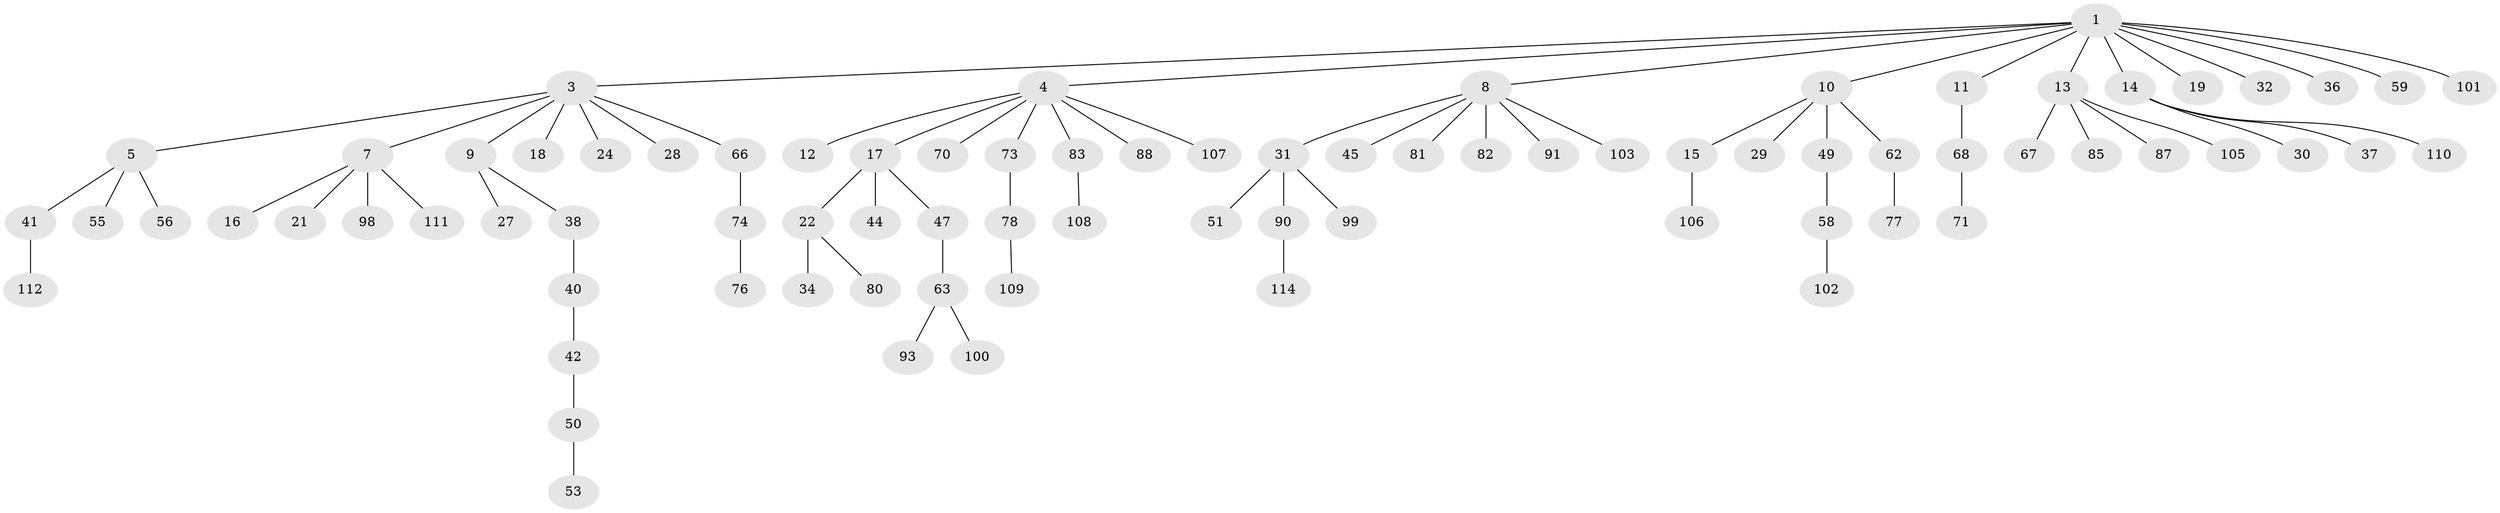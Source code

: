 // Generated by graph-tools (version 1.1) at 2025/24/03/03/25 07:24:08]
// undirected, 81 vertices, 80 edges
graph export_dot {
graph [start="1"]
  node [color=gray90,style=filled];
  1 [super="+2"];
  3 [super="+6"];
  4 [super="+48"];
  5 [super="+23"];
  7 [super="+69"];
  8 [super="+84"];
  9 [super="+35"];
  10;
  11;
  12 [super="+86"];
  13 [super="+20"];
  14 [super="+26"];
  15 [super="+92"];
  16;
  17 [super="+39"];
  18;
  19;
  21 [super="+60"];
  22 [super="+25"];
  24;
  27;
  28 [super="+54"];
  29 [super="+33"];
  30 [super="+89"];
  31 [super="+46"];
  32;
  34;
  36;
  37;
  38 [super="+115"];
  40;
  41 [super="+43"];
  42;
  44;
  45 [super="+61"];
  47 [super="+97"];
  49 [super="+104"];
  50 [super="+52"];
  51 [super="+57"];
  53;
  55 [super="+65"];
  56;
  58;
  59;
  62 [super="+64"];
  63 [super="+75"];
  66 [super="+72"];
  67;
  68;
  70 [super="+95"];
  71 [super="+116"];
  73 [super="+113"];
  74;
  76 [super="+96"];
  77;
  78 [super="+79"];
  80;
  81;
  82;
  83 [super="+94"];
  85;
  87;
  88;
  90;
  91;
  93;
  98;
  99;
  100;
  101;
  102;
  103;
  105;
  106;
  107;
  108;
  109;
  110;
  111;
  112;
  114;
  1 -- 4;
  1 -- 10;
  1 -- 14;
  1 -- 36;
  1 -- 59;
  1 -- 32;
  1 -- 3;
  1 -- 101;
  1 -- 8;
  1 -- 11;
  1 -- 13;
  1 -- 19;
  3 -- 5;
  3 -- 9;
  3 -- 66;
  3 -- 18;
  3 -- 7;
  3 -- 24;
  3 -- 28;
  4 -- 12;
  4 -- 17;
  4 -- 107;
  4 -- 83;
  4 -- 70;
  4 -- 88;
  4 -- 73;
  5 -- 55;
  5 -- 56;
  5 -- 41;
  7 -- 16;
  7 -- 21;
  7 -- 111;
  7 -- 98;
  8 -- 31;
  8 -- 45;
  8 -- 81;
  8 -- 82;
  8 -- 103;
  8 -- 91;
  9 -- 27;
  9 -- 38;
  10 -- 15;
  10 -- 29;
  10 -- 49;
  10 -- 62;
  11 -- 68;
  13 -- 67;
  13 -- 85;
  13 -- 87;
  13 -- 105;
  14 -- 37;
  14 -- 110;
  14 -- 30;
  15 -- 106;
  17 -- 22;
  17 -- 44;
  17 -- 47;
  22 -- 80;
  22 -- 34;
  31 -- 51;
  31 -- 90;
  31 -- 99;
  38 -- 40;
  40 -- 42;
  41 -- 112;
  42 -- 50;
  47 -- 63;
  49 -- 58;
  50 -- 53;
  58 -- 102;
  62 -- 77;
  63 -- 100;
  63 -- 93;
  66 -- 74;
  68 -- 71;
  73 -- 78;
  74 -- 76;
  78 -- 109;
  83 -- 108;
  90 -- 114;
}

